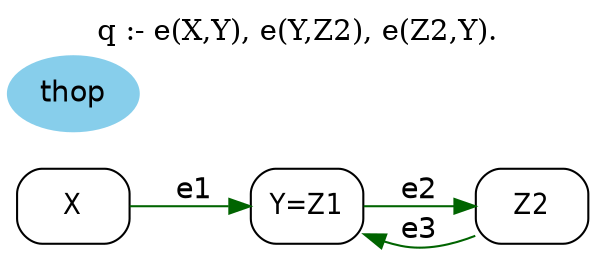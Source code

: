strict digraph G {
	graph [bb="0,0,269.19,115.14",
		label="q :- e(X,Y), e(Y,Z2), e(Z2,Y).",
		labelloc=t,
		lheight=0.21,
		lp="134.6,103.64",
		lwidth=2.35,
		rankdir=LR
	];
	node [label="\N"];
	X	 [fontname="Helvetica-Narrow",
		height=0.5,
		pos="28.597,20.145",
		shape=box,
		style=rounded,
		width=0.75];
	Y	 [fontname="Helvetica-Narrow",
		height=0.5,
		label="Y=Z1",
		pos="136.19,20.145",
		shape=box,
		style=rounded,
		width=0.75];
	X -> Y	 [color=darkgreen,
		fontname=helvetica,
		label=e1,
		lp="83.195,27.645",
		pos="e,109.05,20.145 55.749,20.145 68.747,20.145 84.521,20.145 98.646,20.145"];
	Z2	 [fontname="Helvetica-Narrow",
		height=0.5,
		pos="242.19,20.145",
		shape=box,
		style=rounded,
		width=0.75];
	Y -> Z2	 [color=darkgreen,
		fontname=helvetica,
		label=e2,
		lp="189.19,27.645",
		pos="e,214.85,20.145 163.22,20.145 175.83,20.145 191.05,20.145 204.74,20.145"];
	Z2 -> Y	 [color=darkgreen,
		fontname=helvetica,
		label=e3,
		lp="189.19,8.6445",
		pos="e,163.24,6.6857 215.18,5.583 204.69,1.562 192.5,-1.1445 181.19,1.1445 178.39,1.7125 175.54,2.4609 172.71,3.3323"];
	thop	 [color=skyblue,
		fillcolor=skyblue,
		fontname=helvetica,
		height=0.5,
		pos="28.597,74.145",
		shape=oval,
		style="filled,rounded",
		width=0.79437];
}
